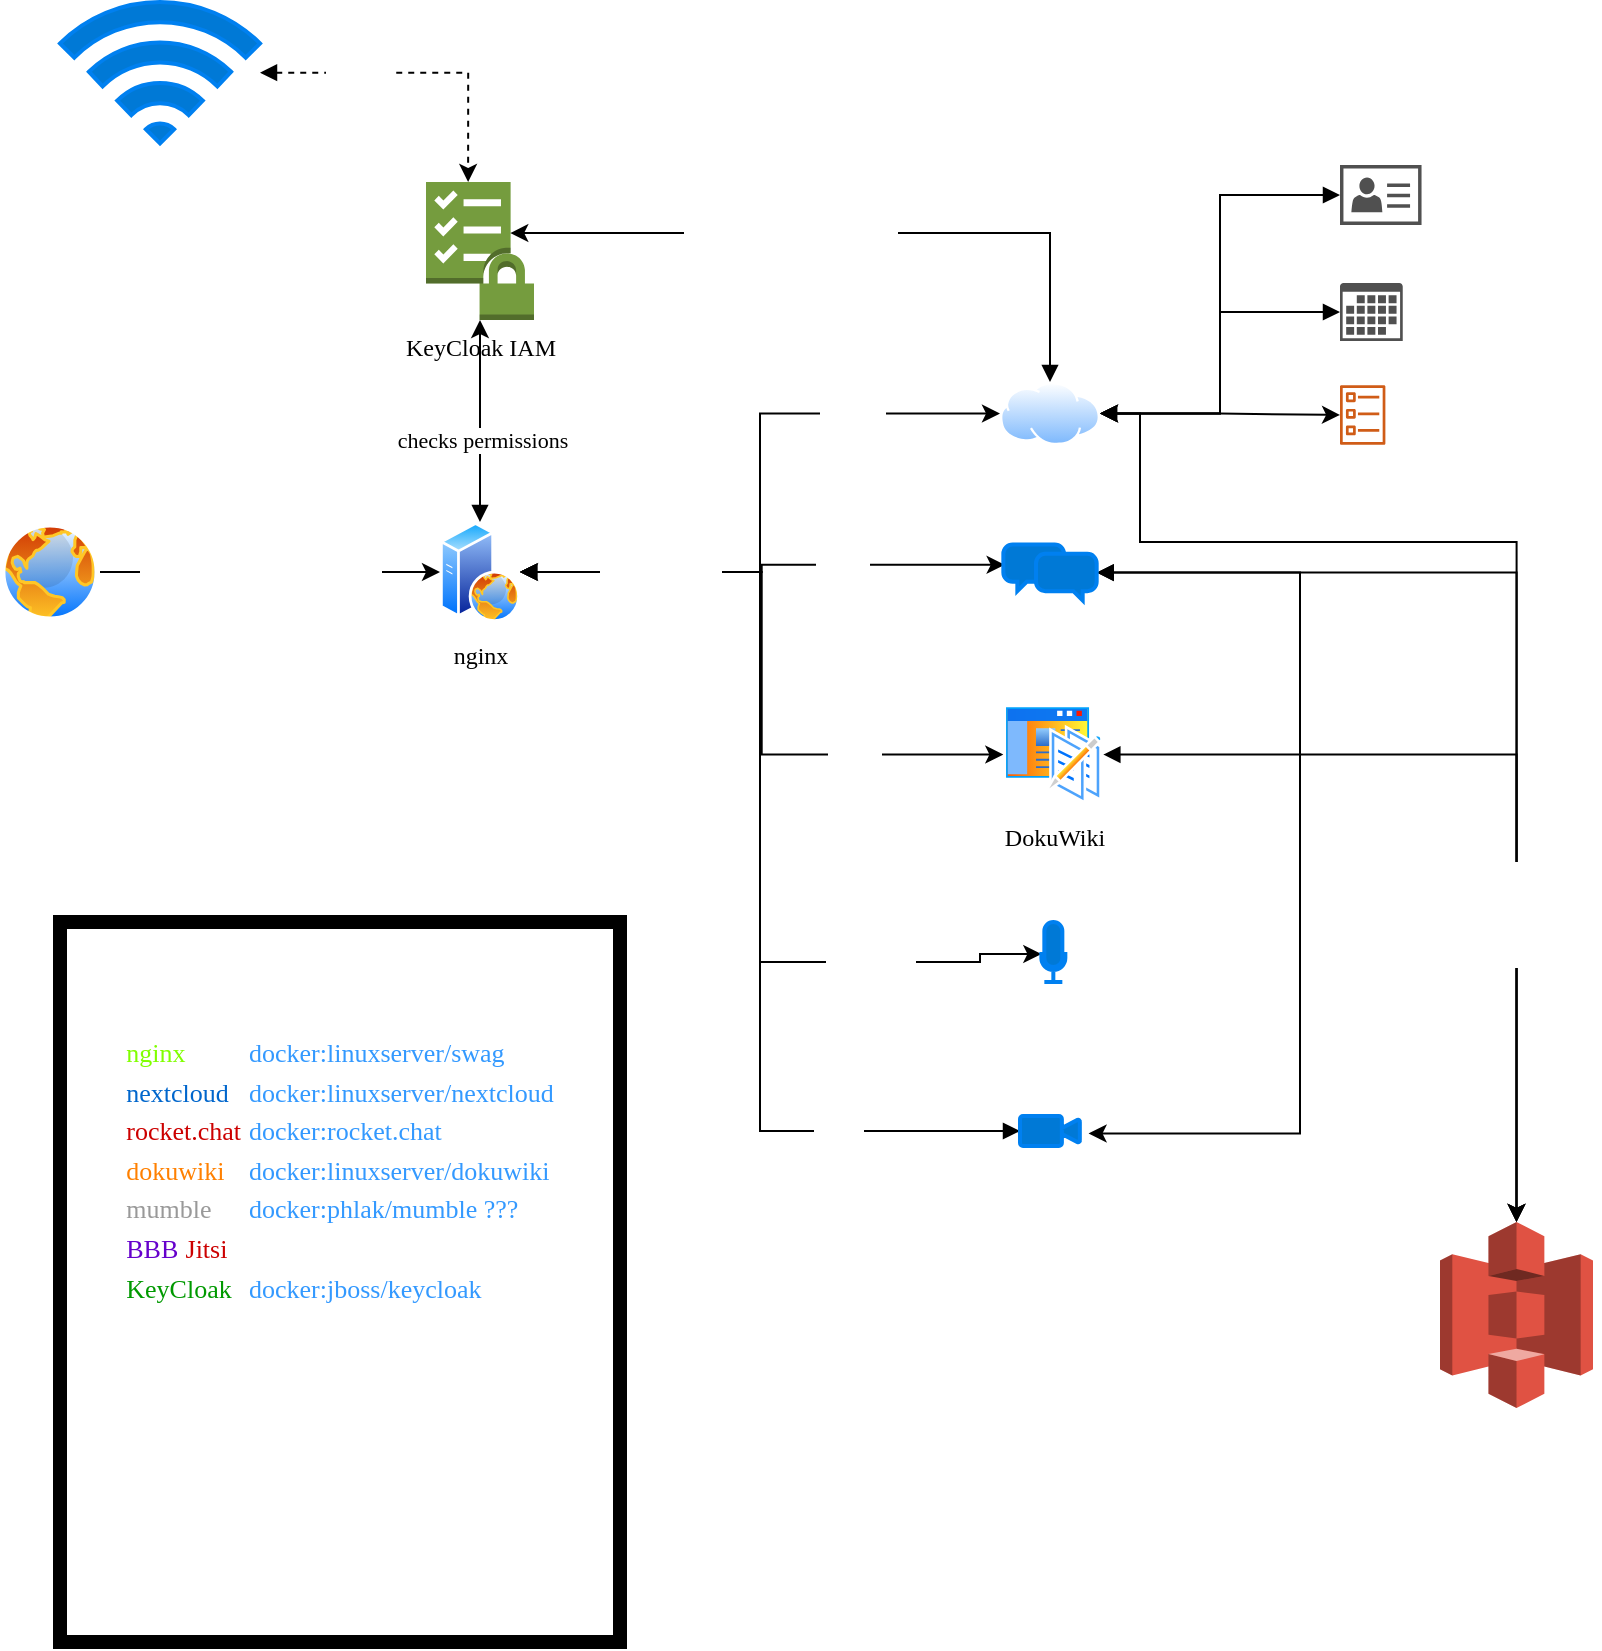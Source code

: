 <mxfile>
    <diagram id="UQlyg66ZtOKe3yRtYTyh" name="Overview">
        <mxGraphModel dx="919" dy="839" grid="1" gridSize="10" guides="1" tooltips="1" connect="1" arrows="1" fold="1" page="1" pageScale="1" pageWidth="827" pageHeight="1169" math="0" shadow="0">
            <root>
                <mxCell id="0"/>
                <mxCell id="1" parent="0"/>
                <mxCell id="4" style="edgeStyle=orthogonalEdgeStyle;rounded=0;orthogonalLoop=1;jettySize=auto;html=1;entryX=0;entryY=0.5;entryDx=0;entryDy=0;fontFamily=Source Sans Pro;fontSource=https%3A%2F%2Ffonts.googleapis.com%2Fcss%3Ffamily%3DSource%2BSans%2BPro;" edge="1" parent="1" source="2" target="3">
                    <mxGeometry relative="1" as="geometry"/>
                </mxCell>
                <mxCell id="26" value="*.collegiumacademicum.de" style="edgeLabel;html=1;align=center;verticalAlign=middle;resizable=0;points=[];fontColor=#FFFFFF;fontFamily=Source Sans Pro;fontSource=https%3A%2F%2Ffonts.googleapis.com%2Fcss%3Ffamily%3DSource%2BSans%2BPro;" vertex="1" connectable="0" parent="4">
                    <mxGeometry x="-0.457" y="4" relative="1" as="geometry">
                        <mxPoint x="34" y="-1" as="offset"/>
                    </mxGeometry>
                </mxCell>
                <mxCell id="2" value="" style="aspect=fixed;perimeter=ellipsePerimeter;html=1;align=center;shadow=0;dashed=0;spacingTop=3;image;image=img/lib/active_directory/internet_globe.svg;fontFamily=Source Sans Pro;fontSource=https%3A%2F%2Ffonts.googleapis.com%2Fcss%3Ffamily%3DSource%2BSans%2BPro;" vertex="1" parent="1">
                    <mxGeometry x="10" y="280" width="50" height="50" as="geometry"/>
                </mxCell>
                <mxCell id="6" style="edgeStyle=orthogonalEdgeStyle;rounded=0;orthogonalLoop=1;jettySize=auto;html=1;startArrow=block;startFill=1;entryX=0.5;entryY=1;entryDx=0;entryDy=0;entryPerimeter=0;fontFamily=Source Sans Pro;fontSource=https%3A%2F%2Ffonts.googleapis.com%2Fcss%3Ffamily%3DSource%2BSans%2BPro;" edge="1" parent="1" source="3" target="5">
                    <mxGeometry relative="1" as="geometry">
                        <mxPoint x="280" y="200" as="targetPoint"/>
                    </mxGeometry>
                </mxCell>
                <mxCell id="8" value="checks permissions" style="edgeLabel;html=1;align=center;verticalAlign=middle;resizable=0;points=[];fontFamily=Source Sans Pro;fontSource=https%3A%2F%2Ffonts.googleapis.com%2Fcss%3Ffamily%3DSource%2BSans%2BPro;" vertex="1" connectable="0" parent="6">
                    <mxGeometry x="-0.188" y="-1" relative="1" as="geometry">
                        <mxPoint as="offset"/>
                    </mxGeometry>
                </mxCell>
                <mxCell id="15" style="edgeStyle=orthogonalEdgeStyle;rounded=0;orthogonalLoop=1;jettySize=auto;html=1;entryX=0;entryY=0.5;entryDx=0;entryDy=0;startArrow=block;startFill=1;fontColor=#FFFFFF;fontFamily=Source Sans Pro;fontSource=https%3A%2F%2Ffonts.googleapis.com%2Fcss%3Ffamily%3DSource%2BSans%2BPro;" edge="1" parent="1" source="3" target="9">
                    <mxGeometry relative="1" as="geometry"/>
                </mxCell>
                <mxCell id="18" value="wiki.*" style="edgeLabel;html=1;align=center;verticalAlign=middle;resizable=0;points=[];fontColor=#FFFFFF;fontFamily=Source Sans Pro;fontSource=https%3A%2F%2Ffonts.googleapis.com%2Fcss%3Ffamily%3DSource%2BSans%2BPro;" vertex="1" connectable="0" parent="15">
                    <mxGeometry x="0.551" y="1" relative="1" as="geometry">
                        <mxPoint as="offset"/>
                    </mxGeometry>
                </mxCell>
                <mxCell id="16" style="edgeStyle=orthogonalEdgeStyle;rounded=0;orthogonalLoop=1;jettySize=auto;html=1;entryX=0.014;entryY=0.363;entryDx=0;entryDy=0;entryPerimeter=0;startArrow=block;startFill=1;fontColor=#FFFFFF;fontFamily=Source Sans Pro;fontSource=https%3A%2F%2Ffonts.googleapis.com%2Fcss%3Ffamily%3DSource%2BSans%2BPro;" edge="1" parent="1" source="3" target="14">
                    <mxGeometry relative="1" as="geometry"/>
                </mxCell>
                <mxCell id="19" value="chat.*" style="edgeLabel;html=1;align=center;verticalAlign=middle;resizable=0;points=[];fontColor=#FFFFFF;fontFamily=Source Sans Pro;fontSource=https%3A%2F%2Ffonts.googleapis.com%2Fcss%3Ffamily%3DSource%2BSans%2BPro;" vertex="1" connectable="0" parent="16">
                    <mxGeometry x="0.339" y="-2" relative="1" as="geometry">
                        <mxPoint as="offset"/>
                    </mxGeometry>
                </mxCell>
                <mxCell id="17" style="edgeStyle=orthogonalEdgeStyle;rounded=0;orthogonalLoop=1;jettySize=auto;html=1;entryX=0;entryY=0.5;entryDx=0;entryDy=0;startArrow=block;startFill=1;fontColor=#FFFFFF;fontFamily=Source Sans Pro;fontSource=https%3A%2F%2Ffonts.googleapis.com%2Fcss%3Ffamily%3DSource%2BSans%2BPro;" edge="1" parent="1" source="3" target="13">
                    <mxGeometry relative="1" as="geometry"/>
                </mxCell>
                <mxCell id="20" value="cloud.*" style="edgeLabel;html=1;align=center;verticalAlign=middle;resizable=0;points=[];fontColor=#FFFFFF;fontFamily=Source Sans Pro;fontSource=https%3A%2F%2Ffonts.googleapis.com%2Fcss%3Ffamily%3DSource%2BSans%2BPro;" vertex="1" connectable="0" parent="17">
                    <mxGeometry x="0.536" y="3" relative="1" as="geometry">
                        <mxPoint as="offset"/>
                    </mxGeometry>
                </mxCell>
                <mxCell id="24" style="edgeStyle=orthogonalEdgeStyle;rounded=0;orthogonalLoop=1;jettySize=auto;html=1;startArrow=block;startFill=1;fontColor=#FFFFFF;fontFamily=Source Sans Pro;fontSource=https%3A%2F%2Ffonts.googleapis.com%2Fcss%3Ffamily%3DSource%2BSans%2BPro;" edge="1" parent="1" source="3" target="23">
                    <mxGeometry relative="1" as="geometry">
                        <mxPoint x="500" y="590" as="targetPoint"/>
                        <Array as="points">
                            <mxPoint x="390" y="305"/>
                            <mxPoint x="390" y="500"/>
                            <mxPoint x="500" y="500"/>
                            <mxPoint x="500" y="496"/>
                        </Array>
                    </mxGeometry>
                </mxCell>
                <mxCell id="25" value="mumble.*" style="edgeLabel;html=1;align=center;verticalAlign=middle;resizable=0;points=[];fontColor=#FFFFFF;fontFamily=Source Sans Pro;fontSource=https%3A%2F%2Ffonts.googleapis.com%2Fcss%3Ffamily%3DSource%2BSans%2BPro;" vertex="1" connectable="0" parent="24">
                    <mxGeometry x="0.61" y="3" relative="1" as="geometry">
                        <mxPoint as="offset"/>
                    </mxGeometry>
                </mxCell>
                <mxCell id="3" value="nginx&lt;br&gt;" style="aspect=fixed;perimeter=ellipsePerimeter;html=1;align=center;shadow=0;dashed=0;spacingTop=3;image;image=img/lib/active_directory/web_server.svg;fontFamily=Source Sans Pro;fontSource=https%3A%2F%2Ffonts.googleapis.com%2Fcss%3Ffamily%3DSource%2BSans%2BPro;" vertex="1" parent="1">
                    <mxGeometry x="230" y="280" width="40" height="50" as="geometry"/>
                </mxCell>
                <mxCell id="5" value="KeyCloak IAM" style="outlineConnect=0;dashed=0;verticalLabelPosition=bottom;verticalAlign=top;align=center;html=1;shape=mxgraph.aws3.checklist_security;fillColor=#759C3E;gradientColor=none;fontFamily=Source Sans Pro;fontSource=https%3A%2F%2Ffonts.googleapis.com%2Fcss%3Ffamily%3DSource%2BSans%2BPro;" vertex="1" parent="1">
                    <mxGeometry x="223" y="110" width="54" height="69" as="geometry"/>
                </mxCell>
                <mxCell id="51" style="edgeStyle=orthogonalEdgeStyle;rounded=0;orthogonalLoop=1;jettySize=auto;html=1;entryX=0.5;entryY=0;entryDx=0;entryDy=0;entryPerimeter=0;startArrow=block;startFill=1;fontFamily=Source Sans Pro;fontSource=https%3A%2F%2Ffonts.googleapis.com%2Fcss%3Ffamily%3DSource%2BSans%2BPro;fontSize=11;fontColor=#FFFFFF;" edge="1" parent="1" source="9" target="49">
                    <mxGeometry relative="1" as="geometry"/>
                </mxCell>
                <mxCell id="9" value="DokuWiki" style="aspect=fixed;perimeter=ellipsePerimeter;html=1;align=center;shadow=0;dashed=0;spacingTop=3;image;image=img/lib/active_directory/wiki_site.svg;fontFamily=Source Sans Pro;fontSource=https%3A%2F%2Ffonts.googleapis.com%2Fcss%3Ffamily%3DSource%2BSans%2BPro;" vertex="1" parent="1">
                    <mxGeometry x="511.67" y="371.25" width="50" height="50" as="geometry"/>
                </mxCell>
                <mxCell id="21" style="edgeStyle=orthogonalEdgeStyle;rounded=0;orthogonalLoop=1;jettySize=auto;html=1;entryX=0.78;entryY=0.37;entryDx=0;entryDy=0;entryPerimeter=0;startArrow=block;startFill=1;fontColor=#FFFFFF;fontFamily=Source Sans Pro;fontSource=https%3A%2F%2Ffonts.googleapis.com%2Fcss%3Ffamily%3DSource%2BSans%2BPro;" edge="1" parent="1" source="13" target="5">
                    <mxGeometry relative="1" as="geometry">
                        <Array as="points">
                            <mxPoint x="535" y="136"/>
                        </Array>
                    </mxGeometry>
                </mxCell>
                <mxCell id="22" value="sync profile infromation" style="edgeLabel;html=1;align=center;verticalAlign=middle;resizable=0;points=[];fontColor=#FFFFFF;fontFamily=Source Sans Pro;fontSource=https%3A%2F%2Ffonts.googleapis.com%2Fcss%3Ffamily%3DSource%2BSans%2BPro;" vertex="1" connectable="0" parent="21">
                    <mxGeometry x="0.188" y="-1" relative="1" as="geometry">
                        <mxPoint as="offset"/>
                    </mxGeometry>
                </mxCell>
                <mxCell id="30" style="edgeStyle=orthogonalEdgeStyle;rounded=0;orthogonalLoop=1;jettySize=auto;html=1;exitX=1;exitY=0.5;exitDx=0;exitDy=0;startArrow=block;startFill=1;fontColor=#FFFFFF;fontFamily=Source Sans Pro;fontSource=https%3A%2F%2Ffonts.googleapis.com%2Fcss%3Ffamily%3DSource%2BSans%2BPro;" edge="1" parent="1" source="13" target="29">
                    <mxGeometry relative="1" as="geometry"/>
                </mxCell>
                <mxCell id="50" style="edgeStyle=orthogonalEdgeStyle;rounded=0;orthogonalLoop=1;jettySize=auto;html=1;entryX=0.5;entryY=0;entryDx=0;entryDy=0;entryPerimeter=0;startArrow=block;startFill=1;fontFamily=Source Sans Pro;fontSource=https%3A%2F%2Ffonts.googleapis.com%2Fcss%3Ffamily%3DSource%2BSans%2BPro;fontSize=11;fontColor=#FFFFFF;" edge="1" parent="1" source="13" target="49">
                    <mxGeometry relative="1" as="geometry">
                        <Array as="points">
                            <mxPoint x="580" y="226"/>
                            <mxPoint x="580" y="290"/>
                            <mxPoint x="768" y="290"/>
                        </Array>
                    </mxGeometry>
                </mxCell>
                <mxCell id="13" value="NextCloud&lt;br&gt;" style="aspect=fixed;perimeter=ellipsePerimeter;html=1;align=center;shadow=0;dashed=0;spacingTop=3;image;image=img/lib/active_directory/internet_cloud.svg;fillColor=#0079D6;fontColor=#FFFFFF;fontFamily=Source Sans Pro;fontSource=https%3A%2F%2Ffonts.googleapis.com%2Fcss%3Ffamily%3DSource%2BSans%2BPro;" vertex="1" parent="1">
                    <mxGeometry x="510" y="210" width="50" height="31.5" as="geometry"/>
                </mxCell>
                <mxCell id="41" style="edgeStyle=orthogonalEdgeStyle;rounded=0;orthogonalLoop=1;jettySize=auto;html=1;startArrow=block;startFill=1;fontColor=#FFFFFF;entryX=1.143;entryY=0.582;entryDx=0;entryDy=0;entryPerimeter=0;fontFamily=Source Sans Pro;fontSource=https%3A%2F%2Ffonts.googleapis.com%2Fcss%3Ffamily%3DSource%2BSans%2BPro;" edge="1" parent="1" source="14" target="38">
                    <mxGeometry relative="1" as="geometry">
                        <mxPoint x="650" y="580" as="targetPoint"/>
                        <Array as="points">
                            <mxPoint x="660" y="305"/>
                            <mxPoint x="660" y="586"/>
                        </Array>
                    </mxGeometry>
                </mxCell>
                <mxCell id="52" style="edgeStyle=orthogonalEdgeStyle;rounded=0;orthogonalLoop=1;jettySize=auto;html=1;entryX=0.5;entryY=0;entryDx=0;entryDy=0;entryPerimeter=0;startArrow=block;startFill=1;fontFamily=Source Sans Pro;fontSource=https%3A%2F%2Ffonts.googleapis.com%2Fcss%3Ffamily%3DSource%2BSans%2BPro;fontSize=11;fontColor=#FFFFFF;" edge="1" parent="1" source="14" target="49">
                    <mxGeometry relative="1" as="geometry"/>
                </mxCell>
                <mxCell id="53" value="&lt;i&gt;cold-storage&lt;br&gt;off-site&lt;br&gt;backups&lt;br&gt;B2/S3&lt;/i&gt;" style="edgeLabel;html=1;align=center;verticalAlign=middle;resizable=0;points=[];fontSize=11;fontFamily=Source Sans Pro;fontColor=#FFFFFF;" vertex="1" connectable="0" parent="52">
                    <mxGeometry x="0.419" y="-2" relative="1" as="geometry">
                        <mxPoint y="1" as="offset"/>
                    </mxGeometry>
                </mxCell>
                <mxCell id="14" value="Rokcet.Chat" style="html=1;verticalLabelPosition=bottom;align=center;labelBackgroundColor=none;verticalAlign=top;strokeWidth=2;strokeColor=#0080F0;shadow=0;dashed=0;shape=mxgraph.ios7.icons.chat;fillColor=#0079D6;fontColor=#FFFFFF;fontFamily=Source Sans Pro;fontSource=https%3A%2F%2Ffonts.googleapis.com%2Fcss%3Ffamily%3DSource%2BSans%2BPro;" vertex="1" parent="1">
                    <mxGeometry x="511.67" y="291.25" width="46.67" height="28" as="geometry"/>
                </mxCell>
                <mxCell id="23" value="Mumble" style="html=1;verticalLabelPosition=bottom;align=center;labelBackgroundColor=none;verticalAlign=top;strokeWidth=2;strokeColor=#0080F0;shadow=0;dashed=0;shape=mxgraph.ios7.icons.microphone;fillColor=#0079D6;fontColor=#FFFFFF;fontFamily=Source Sans Pro;fontSource=https%3A%2F%2Ffonts.googleapis.com%2Fcss%3Ffamily%3DSource%2BSans%2BPro;" vertex="1" parent="1">
                    <mxGeometry x="530.67" y="480" width="12" height="30" as="geometry"/>
                </mxCell>
                <mxCell id="32" style="edgeStyle=orthogonalEdgeStyle;rounded=0;orthogonalLoop=1;jettySize=auto;html=1;entryX=1;entryY=0.5;entryDx=0;entryDy=0;startArrow=block;startFill=1;fontColor=#FFFFFF;fontFamily=Source Sans Pro;fontSource=https%3A%2F%2Ffonts.googleapis.com%2Fcss%3Ffamily%3DSource%2BSans%2BPro;" edge="1" parent="1" source="27" target="13">
                    <mxGeometry relative="1" as="geometry"/>
                </mxCell>
                <mxCell id="27" value="Contacts" style="pointerEvents=1;shadow=0;dashed=0;html=1;strokeColor=none;fillColor=#505050;labelPosition=center;verticalLabelPosition=bottom;verticalAlign=top;outlineConnect=0;align=center;shape=mxgraph.office.concepts.contacts;labelBackgroundColor=none;fontColor=#FFFFFF;fontFamily=Source Sans Pro;fontSource=https%3A%2F%2Ffonts.googleapis.com%2Fcss%3Ffamily%3DSource%2BSans%2BPro;" vertex="1" parent="1">
                    <mxGeometry x="680" y="101.5" width="40.77" height="30" as="geometry"/>
                </mxCell>
                <mxCell id="33" style="edgeStyle=orthogonalEdgeStyle;rounded=0;orthogonalLoop=1;jettySize=auto;html=1;entryX=1;entryY=0.5;entryDx=0;entryDy=0;startArrow=block;startFill=1;fontColor=#FFFFFF;fontFamily=Source Sans Pro;fontSource=https%3A%2F%2Ffonts.googleapis.com%2Fcss%3Ffamily%3DSource%2BSans%2BPro;" edge="1" parent="1" source="28" target="13">
                    <mxGeometry relative="1" as="geometry"/>
                </mxCell>
                <mxCell id="28" value="Calendar&lt;br&gt;" style="pointerEvents=1;shadow=0;dashed=0;html=1;strokeColor=none;fillColor=#505050;labelPosition=center;verticalLabelPosition=bottom;verticalAlign=top;outlineConnect=0;align=center;shape=mxgraph.office.concepts.calendar;labelBackgroundColor=none;fontColor=#FFFFFF;fontFamily=Source Sans Pro;fontSource=https%3A%2F%2Ffonts.googleapis.com%2Fcss%3Ffamily%3DSource%2BSans%2BPro;" vertex="1" parent="1">
                    <mxGeometry x="680" y="160.5" width="31.37" height="29" as="geometry"/>
                </mxCell>
                <mxCell id="29" value="Tasks&lt;br&gt;" style="outlineConnect=0;gradientColor=none;fillColor=#D05C17;strokeColor=none;dashed=0;verticalLabelPosition=bottom;verticalAlign=top;align=center;html=1;fontSize=12;fontStyle=0;aspect=fixed;pointerEvents=1;shape=mxgraph.aws4.ecs_task;labelBackgroundColor=none;fontColor=#FFFFFF;fontFamily=Source Sans Pro;fontSource=https%3A%2F%2Ffonts.googleapis.com%2Fcss%3Ffamily%3DSource%2BSans%2BPro;" vertex="1" parent="1">
                    <mxGeometry x="680" y="211.5" width="22.69" height="30" as="geometry"/>
                </mxCell>
                <mxCell id="36" style="edgeStyle=orthogonalEdgeStyle;rounded=0;orthogonalLoop=1;jettySize=auto;html=1;entryX=0.39;entryY=0;entryDx=0;entryDy=0;entryPerimeter=0;startArrow=block;startFill=1;fontColor=#FFFFFF;dashed=1;fontFamily=Source Sans Pro;fontSource=https%3A%2F%2Ffonts.googleapis.com%2Fcss%3Ffamily%3DSource%2BSans%2BPro;" edge="1" parent="1" source="35" target="5">
                    <mxGeometry relative="1" as="geometry"/>
                </mxCell>
                <mxCell id="48" value="maybe?" style="edgeLabel;html=1;align=center;verticalAlign=middle;resizable=0;points=[];fontSize=11;fontFamily=Source Sans Pro;fontColor=#FFFFFF;fontSource=https%3A%2F%2Ffonts.googleapis.com%2Fcss%3Ffamily%3DSource%2BSans%2BPro;" vertex="1" connectable="0" parent="36">
                    <mxGeometry x="-0.367" y="3" relative="1" as="geometry">
                        <mxPoint as="offset"/>
                    </mxGeometry>
                </mxCell>
                <mxCell id="35" value="Unifi WPS" style="html=1;verticalLabelPosition=bottom;align=center;labelBackgroundColor=none;verticalAlign=top;strokeWidth=2;strokeColor=#0080F0;shadow=0;dashed=0;shape=mxgraph.ios7.icons.wifi;pointerEvents=1;fillColor=#0079D6;fontColor=#FFFFFF;fontFamily=Source Sans Pro;fontSource=https%3A%2F%2Ffonts.googleapis.com%2Fcss%3Ffamily%3DSource%2BSans%2BPro;" vertex="1" parent="1">
                    <mxGeometry x="40" y="20" width="100" height="70.71" as="geometry"/>
                </mxCell>
                <mxCell id="42" style="edgeStyle=orthogonalEdgeStyle;rounded=0;orthogonalLoop=1;jettySize=auto;html=1;startArrow=block;startFill=1;fontColor=#FFFFFF;entryX=1;entryY=0.5;entryDx=0;entryDy=0;fontFamily=Source Sans Pro;fontSource=https%3A%2F%2Ffonts.googleapis.com%2Fcss%3Ffamily%3DSource%2BSans%2BPro;" edge="1" parent="1" source="38" target="3">
                    <mxGeometry relative="1" as="geometry">
                        <mxPoint x="330.0" y="370" as="targetPoint"/>
                        <Array as="points">
                            <mxPoint x="390" y="585"/>
                            <mxPoint x="390" y="305"/>
                        </Array>
                    </mxGeometry>
                </mxCell>
                <mxCell id="43" value="call.*" style="edgeLabel;html=1;align=center;verticalAlign=middle;resizable=0;points=[];fontColor=#FFFFFF;fontFamily=Source Sans Pro;fontSource=https%3A%2F%2Ffonts.googleapis.com%2Fcss%3Ffamily%3DSource%2BSans%2BPro;" vertex="1" connectable="0" parent="42">
                    <mxGeometry x="-0.654" y="-1" relative="1" as="geometry">
                        <mxPoint as="offset"/>
                    </mxGeometry>
                </mxCell>
                <mxCell id="44" value="reverse proxy" style="edgeLabel;html=1;align=center;verticalAlign=middle;resizable=0;points=[];fontColor=#FFFFFF;fontFamily=Source Sans Pro;fontSource=https%3A%2F%2Ffonts.googleapis.com%2Fcss%3Ffamily%3DSource%2BSans%2BPro;" vertex="1" connectable="0" parent="42">
                    <mxGeometry x="0.828" relative="1" as="geometry">
                        <mxPoint x="24.5" as="offset"/>
                    </mxGeometry>
                </mxCell>
                <mxCell id="38" value="BBB/Jitsi" style="html=1;verticalLabelPosition=bottom;align=center;labelBackgroundColor=none;verticalAlign=top;strokeWidth=2;strokeColor=#0080F0;shadow=0;dashed=0;shape=mxgraph.ios7.icons.video_conversation;fillColor=#0079D6;fontColor=#FFFFFF;fontFamily=Source Sans Pro;fontSource=https%3A%2F%2Ffonts.googleapis.com%2Fcss%3Ffamily%3DSource%2BSans%2BPro;" vertex="1" parent="1">
                    <mxGeometry x="520" y="577" width="30" height="15" as="geometry"/>
                </mxCell>
                <mxCell id="45" value="Implentations&lt;br&gt;&lt;br&gt;&lt;table style=&quot;text-align: left ; font-size: 13px&quot;&gt;&lt;tbody&gt;&lt;tr&gt;&lt;td&gt;&lt;font color=&quot;#80ff00&quot;&gt;nginx&lt;/font&gt;&lt;/td&gt;&lt;td&gt;&lt;font color=&quot;#3399ff&quot;&gt;docker:linuxserver/swag&lt;/font&gt;&lt;/td&gt;&lt;/tr&gt;&lt;tr&gt;&lt;td&gt;&lt;font color=&quot;#0066cc&quot;&gt;nextcloud&lt;/font&gt;&lt;/td&gt;&lt;td&gt;&lt;font color=&quot;#3399ff&quot;&gt;docker:linuxserver/nextcloud&lt;/font&gt;&lt;/td&gt;&lt;/tr&gt;&lt;tr&gt;&lt;td&gt;&lt;font color=&quot;#cc0000&quot;&gt;rocket.chat&lt;/font&gt;&lt;/td&gt;&lt;td&gt;&lt;font color=&quot;#3399ff&quot;&gt;docker:rocket.chat&lt;/font&gt;&lt;/td&gt;&lt;/tr&gt;&lt;tr&gt;&lt;td&gt;&lt;font color=&quot;#ff8000&quot;&gt;dokuwiki&lt;/font&gt;&lt;/td&gt;&lt;td&gt;&lt;font color=&quot;#3399ff&quot;&gt;docker:linuxserver/dokuwiki&lt;/font&gt;&lt;/td&gt;&lt;/tr&gt;&lt;tr&gt;&lt;td&gt;&lt;font color=&quot;#999999&quot;&gt;mumble&lt;/font&gt;&lt;/td&gt;&lt;td&gt;&lt;font color=&quot;#3399ff&quot;&gt;docker:phlak/mumble ???&lt;/font&gt;&lt;/td&gt;&lt;/tr&gt;&lt;tr&gt;&lt;td&gt;&lt;font color=&quot;#6600cc&quot;&gt;BBB&lt;/font&gt;/&lt;font color=&quot;#cc0000&quot;&gt;Jitsi&lt;/font&gt;&lt;/td&gt;&lt;td&gt;????&lt;/td&gt;&lt;/tr&gt;&lt;tr&gt;&lt;td&gt;&lt;font color=&quot;#009900&quot;&gt;KeyCloak&lt;/font&gt;&lt;/td&gt;&lt;td&gt;&lt;font color=&quot;#3399ff&quot;&gt;docker:jboss/keycloak&lt;/font&gt;&lt;/td&gt;&lt;/tr&gt;&lt;/tbody&gt;&lt;/table&gt;" style="rounded=0;whiteSpace=wrap;html=1;labelBackgroundColor=none;fontColor=#FFFFFF;align=center;fontFamily=Source Sans Pro;fontSource=https%3A%2F%2Ffonts.googleapis.com%2Fcss%3Ffamily%3DSource%2BSans%2BPro;verticalAlign=top;fontSize=20;fillColor=none;strokeWidth=7;" vertex="1" parent="1">
                    <mxGeometry x="40" y="480" width="280" height="360" as="geometry"/>
                </mxCell>
                <mxCell id="49" value="" style="outlineConnect=0;dashed=0;verticalLabelPosition=bottom;verticalAlign=top;align=center;html=1;shape=mxgraph.aws3.s3;fillColor=#E05243;gradientColor=none;labelBackgroundColor=none;strokeWidth=7;fontFamily=Source Sans Pro;fontSource=https%3A%2F%2Ffonts.googleapis.com%2Fcss%3Ffamily%3DSource%2BSans%2BPro;fontSize=11;fontColor=#FFFFFF;" vertex="1" parent="1">
                    <mxGeometry x="730" y="630" width="76.5" height="93" as="geometry"/>
                </mxCell>
            </root>
        </mxGraphModel>
    </diagram>
</mxfile>
